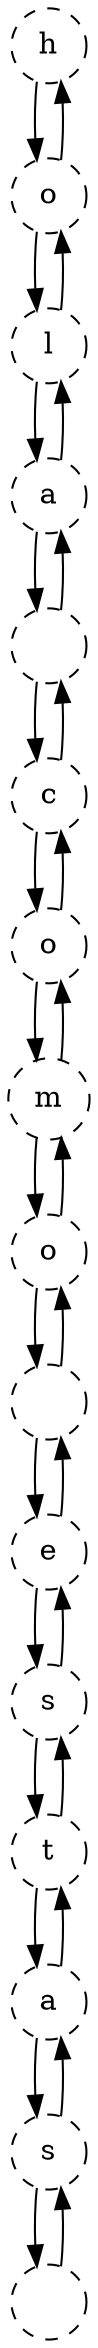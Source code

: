 digraph G {
node[shape = box];
Node0 [label = "h" shape=circle, style=dashed, fillcolor=darkgreen];
Node1 [label = "o" shape=circle, style=dashed, fillcolor=darkgreen];
Node2 [label = "l" shape=circle, style=dashed, fillcolor=darkgreen];
Node3 [label = "a" shape=circle, style=dashed, fillcolor=darkgreen];
Node4 [label = " " shape=circle, style=dashed, fillcolor=darkgreen];
Node5 [label = "c" shape=circle, style=dashed, fillcolor=darkgreen];
Node6 [label = "o" shape=circle, style=dashed, fillcolor=darkgreen];
Node7 [label = "m" shape=circle, style=dashed, fillcolor=darkgreen];
Node8 [label = "o" shape=circle, style=dashed, fillcolor=darkgreen];
Node9 [label = " " shape=circle, style=dashed, fillcolor=darkgreen];
Node10 [label = "e" shape=circle, style=dashed, fillcolor=darkgreen];
Node11 [label = "s" shape=circle, style=dashed, fillcolor=darkgreen];
Node12 [label = "t" shape=circle, style=dashed, fillcolor=darkgreen];
Node13 [label = "a" shape=circle, style=dashed, fillcolor=darkgreen];
Node14 [label = "s" shape=circle, style=dashed, fillcolor=darkgreen];
Node15 [label = " " shape=circle, style=dashed, fillcolor=darkgreen];
Node0->Node1;
Node1->Node0;
Node1->Node2;
Node2->Node1;
Node2->Node3;
Node3->Node2;
Node3->Node4;
Node4->Node3;
Node4->Node5;
Node5->Node4;
Node5->Node6;
Node6->Node5;
Node6->Node7;
Node7->Node6;
Node7->Node8;
Node8->Node7;
Node8->Node9;
Node9->Node8;
Node9->Node10;
Node10->Node9;
Node10->Node11;
Node11->Node10;
Node11->Node12;
Node12->Node11;
Node12->Node13;
Node13->Node12;
Node13->Node14;
Node14->Node13;
Node14->Node15;
Node15->Node14;
}